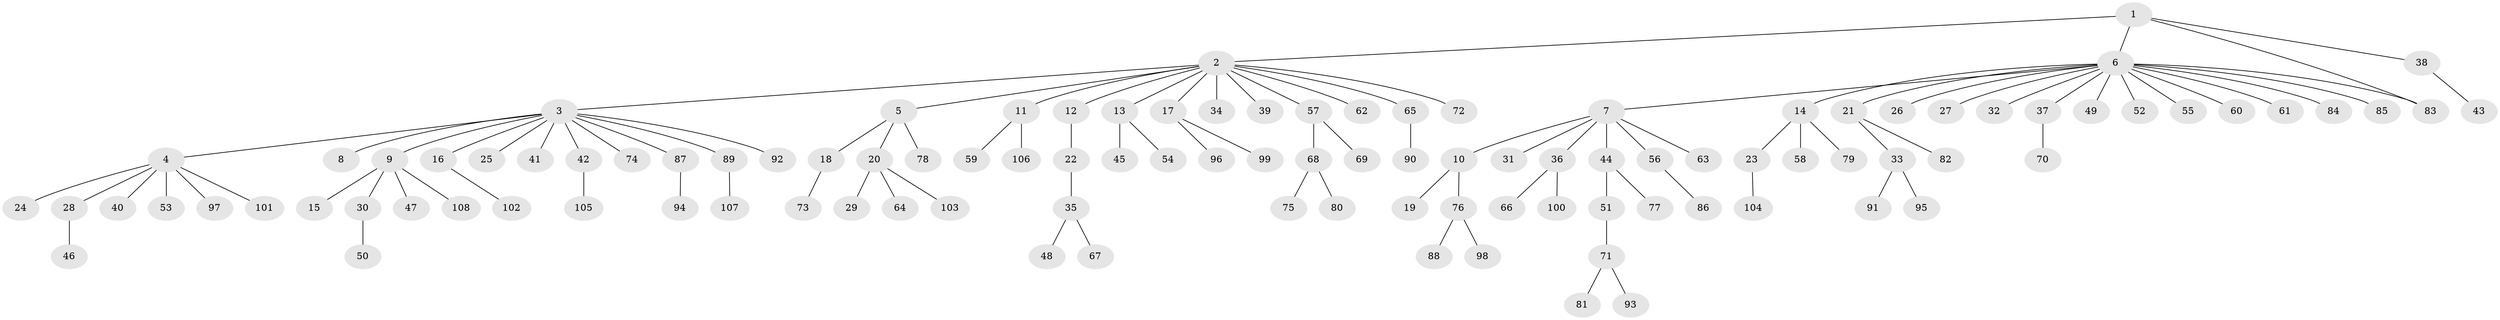 // coarse degree distribution, {3: 0.08974358974358974, 12: 0.02564102564102564, 6: 0.01282051282051282, 4: 0.02564102564102564, 14: 0.01282051282051282, 8: 0.01282051282051282, 1: 0.7051282051282052, 2: 0.11538461538461539}
// Generated by graph-tools (version 1.1) at 2025/41/03/06/25 10:41:47]
// undirected, 108 vertices, 108 edges
graph export_dot {
graph [start="1"]
  node [color=gray90,style=filled];
  1;
  2;
  3;
  4;
  5;
  6;
  7;
  8;
  9;
  10;
  11;
  12;
  13;
  14;
  15;
  16;
  17;
  18;
  19;
  20;
  21;
  22;
  23;
  24;
  25;
  26;
  27;
  28;
  29;
  30;
  31;
  32;
  33;
  34;
  35;
  36;
  37;
  38;
  39;
  40;
  41;
  42;
  43;
  44;
  45;
  46;
  47;
  48;
  49;
  50;
  51;
  52;
  53;
  54;
  55;
  56;
  57;
  58;
  59;
  60;
  61;
  62;
  63;
  64;
  65;
  66;
  67;
  68;
  69;
  70;
  71;
  72;
  73;
  74;
  75;
  76;
  77;
  78;
  79;
  80;
  81;
  82;
  83;
  84;
  85;
  86;
  87;
  88;
  89;
  90;
  91;
  92;
  93;
  94;
  95;
  96;
  97;
  98;
  99;
  100;
  101;
  102;
  103;
  104;
  105;
  106;
  107;
  108;
  1 -- 2;
  1 -- 6;
  1 -- 38;
  1 -- 83;
  2 -- 3;
  2 -- 5;
  2 -- 11;
  2 -- 12;
  2 -- 13;
  2 -- 17;
  2 -- 34;
  2 -- 39;
  2 -- 57;
  2 -- 62;
  2 -- 65;
  2 -- 72;
  3 -- 4;
  3 -- 8;
  3 -- 9;
  3 -- 16;
  3 -- 25;
  3 -- 41;
  3 -- 42;
  3 -- 74;
  3 -- 87;
  3 -- 89;
  3 -- 92;
  4 -- 24;
  4 -- 28;
  4 -- 40;
  4 -- 53;
  4 -- 97;
  4 -- 101;
  5 -- 18;
  5 -- 20;
  5 -- 78;
  6 -- 7;
  6 -- 14;
  6 -- 21;
  6 -- 26;
  6 -- 27;
  6 -- 32;
  6 -- 37;
  6 -- 49;
  6 -- 52;
  6 -- 55;
  6 -- 60;
  6 -- 61;
  6 -- 83;
  6 -- 84;
  6 -- 85;
  7 -- 10;
  7 -- 31;
  7 -- 36;
  7 -- 44;
  7 -- 56;
  7 -- 63;
  9 -- 15;
  9 -- 30;
  9 -- 47;
  9 -- 108;
  10 -- 19;
  10 -- 76;
  11 -- 59;
  11 -- 106;
  12 -- 22;
  13 -- 45;
  13 -- 54;
  14 -- 23;
  14 -- 58;
  14 -- 79;
  16 -- 102;
  17 -- 96;
  17 -- 99;
  18 -- 73;
  20 -- 29;
  20 -- 64;
  20 -- 103;
  21 -- 33;
  21 -- 82;
  22 -- 35;
  23 -- 104;
  28 -- 46;
  30 -- 50;
  33 -- 91;
  33 -- 95;
  35 -- 48;
  35 -- 67;
  36 -- 66;
  36 -- 100;
  37 -- 70;
  38 -- 43;
  42 -- 105;
  44 -- 51;
  44 -- 77;
  51 -- 71;
  56 -- 86;
  57 -- 68;
  57 -- 69;
  65 -- 90;
  68 -- 75;
  68 -- 80;
  71 -- 81;
  71 -- 93;
  76 -- 88;
  76 -- 98;
  87 -- 94;
  89 -- 107;
}
